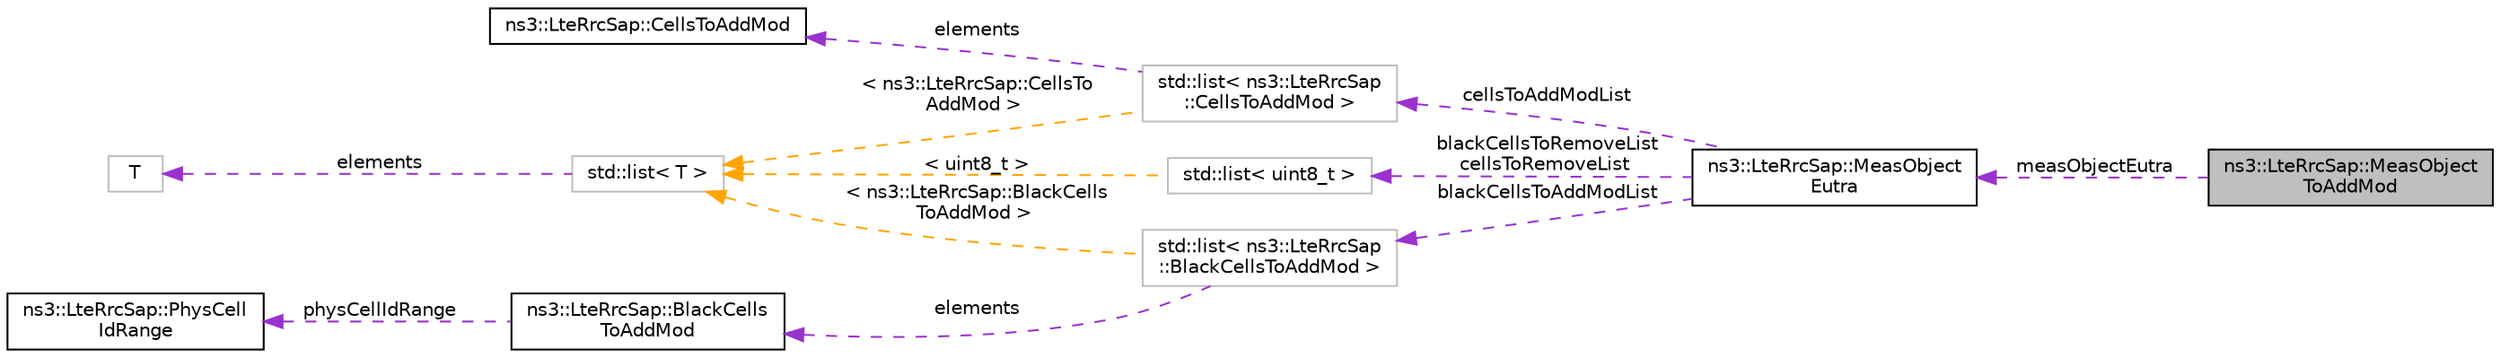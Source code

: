 digraph "ns3::LteRrcSap::MeasObjectToAddMod"
{
 // LATEX_PDF_SIZE
  edge [fontname="Helvetica",fontsize="10",labelfontname="Helvetica",labelfontsize="10"];
  node [fontname="Helvetica",fontsize="10",shape=record];
  rankdir="LR";
  Node1 [label="ns3::LteRrcSap::MeasObject\lToAddMod",height=0.2,width=0.4,color="black", fillcolor="grey75", style="filled", fontcolor="black",tooltip="MeasObjectToAddMod structure."];
  Node2 -> Node1 [dir="back",color="darkorchid3",fontsize="10",style="dashed",label=" measObjectEutra" ,fontname="Helvetica"];
  Node2 [label="ns3::LteRrcSap::MeasObject\lEutra",height=0.2,width=0.4,color="black", fillcolor="white", style="filled",URL="$structns3_1_1_lte_rrc_sap_1_1_meas_object_eutra.html",tooltip="MeasObjectEutra structure."];
  Node3 -> Node2 [dir="back",color="darkorchid3",fontsize="10",style="dashed",label=" blackCellsToRemoveList\ncellsToRemoveList" ,fontname="Helvetica"];
  Node3 [label="std::list\< uint8_t \>",height=0.2,width=0.4,color="grey75", fillcolor="white", style="filled",tooltip=" "];
  Node4 -> Node3 [dir="back",color="orange",fontsize="10",style="dashed",label=" \< uint8_t \>" ,fontname="Helvetica"];
  Node4 [label="std::list\< T \>",height=0.2,width=0.4,color="grey75", fillcolor="white", style="filled",tooltip=" "];
  Node5 -> Node4 [dir="back",color="darkorchid3",fontsize="10",style="dashed",label=" elements" ,fontname="Helvetica"];
  Node5 [label="T",height=0.2,width=0.4,color="grey75", fillcolor="white", style="filled",tooltip=" "];
  Node6 -> Node2 [dir="back",color="darkorchid3",fontsize="10",style="dashed",label=" cellsToAddModList" ,fontname="Helvetica"];
  Node6 [label="std::list\< ns3::LteRrcSap\l::CellsToAddMod \>",height=0.2,width=0.4,color="grey75", fillcolor="white", style="filled",tooltip=" "];
  Node7 -> Node6 [dir="back",color="darkorchid3",fontsize="10",style="dashed",label=" elements" ,fontname="Helvetica"];
  Node7 [label="ns3::LteRrcSap::CellsToAddMod",height=0.2,width=0.4,color="black", fillcolor="white", style="filled",URL="$structns3_1_1_lte_rrc_sap_1_1_cells_to_add_mod.html",tooltip="CellsToAddMod structure."];
  Node4 -> Node6 [dir="back",color="orange",fontsize="10",style="dashed",label=" \< ns3::LteRrcSap::CellsTo\lAddMod \>" ,fontname="Helvetica"];
  Node8 -> Node2 [dir="back",color="darkorchid3",fontsize="10",style="dashed",label=" blackCellsToAddModList" ,fontname="Helvetica"];
  Node8 [label="std::list\< ns3::LteRrcSap\l::BlackCellsToAddMod \>",height=0.2,width=0.4,color="grey75", fillcolor="white", style="filled",tooltip=" "];
  Node9 -> Node8 [dir="back",color="darkorchid3",fontsize="10",style="dashed",label=" elements" ,fontname="Helvetica"];
  Node9 [label="ns3::LteRrcSap::BlackCells\lToAddMod",height=0.2,width=0.4,color="black", fillcolor="white", style="filled",URL="$structns3_1_1_lte_rrc_sap_1_1_black_cells_to_add_mod.html",tooltip="BlackCellsToAddMod structure."];
  Node10 -> Node9 [dir="back",color="darkorchid3",fontsize="10",style="dashed",label=" physCellIdRange" ,fontname="Helvetica"];
  Node10 [label="ns3::LteRrcSap::PhysCell\lIdRange",height=0.2,width=0.4,color="black", fillcolor="white", style="filled",URL="$structns3_1_1_lte_rrc_sap_1_1_phys_cell_id_range.html",tooltip="PhysCellIdRange structure."];
  Node4 -> Node8 [dir="back",color="orange",fontsize="10",style="dashed",label=" \< ns3::LteRrcSap::BlackCells\lToAddMod \>" ,fontname="Helvetica"];
}

